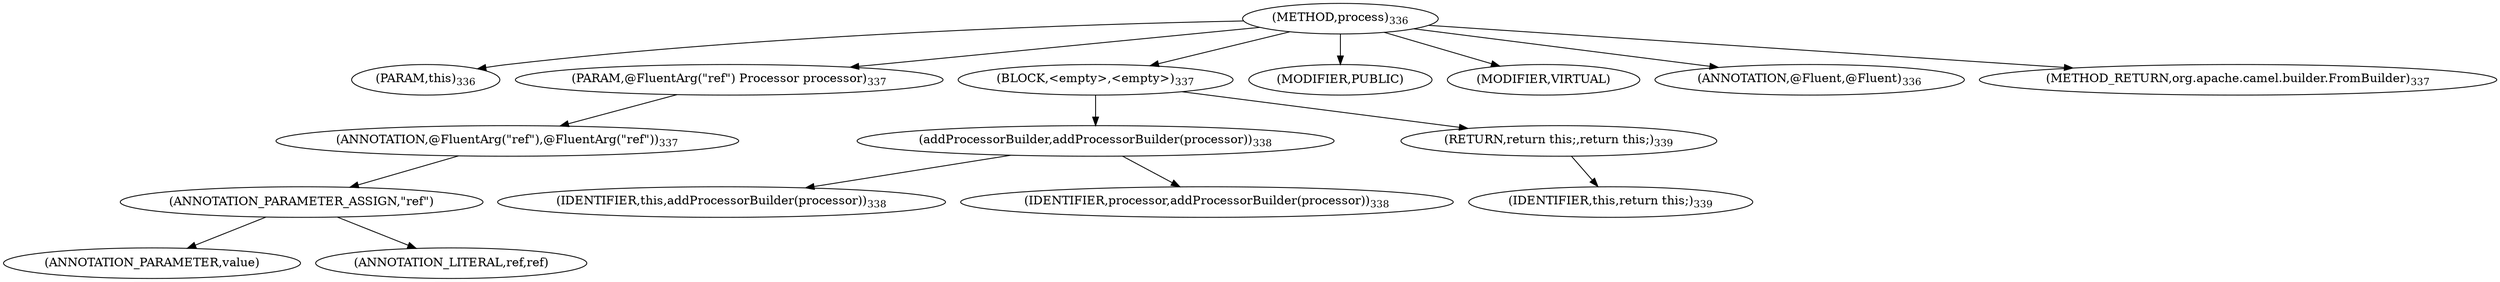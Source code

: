 digraph "process" {  
"734" [label = <(METHOD,process)<SUB>336</SUB>> ]
"102" [label = <(PARAM,this)<SUB>336</SUB>> ]
"735" [label = <(PARAM,@FluentArg(&quot;ref&quot;) Processor processor)<SUB>337</SUB>> ]
"736" [label = <(ANNOTATION,@FluentArg(&quot;ref&quot;),@FluentArg(&quot;ref&quot;))<SUB>337</SUB>> ]
"737" [label = <(ANNOTATION_PARAMETER_ASSIGN,&quot;ref&quot;)> ]
"738" [label = <(ANNOTATION_PARAMETER,value)> ]
"739" [label = <(ANNOTATION_LITERAL,ref,ref)> ]
"740" [label = <(BLOCK,&lt;empty&gt;,&lt;empty&gt;)<SUB>337</SUB>> ]
"741" [label = <(addProcessorBuilder,addProcessorBuilder(processor))<SUB>338</SUB>> ]
"101" [label = <(IDENTIFIER,this,addProcessorBuilder(processor))<SUB>338</SUB>> ]
"742" [label = <(IDENTIFIER,processor,addProcessorBuilder(processor))<SUB>338</SUB>> ]
"743" [label = <(RETURN,return this;,return this;)<SUB>339</SUB>> ]
"103" [label = <(IDENTIFIER,this,return this;)<SUB>339</SUB>> ]
"744" [label = <(MODIFIER,PUBLIC)> ]
"745" [label = <(MODIFIER,VIRTUAL)> ]
"746" [label = <(ANNOTATION,@Fluent,@Fluent)<SUB>336</SUB>> ]
"747" [label = <(METHOD_RETURN,org.apache.camel.builder.FromBuilder)<SUB>337</SUB>> ]
  "734" -> "102" 
  "734" -> "735" 
  "734" -> "740" 
  "734" -> "744" 
  "734" -> "745" 
  "734" -> "746" 
  "734" -> "747" 
  "735" -> "736" 
  "736" -> "737" 
  "737" -> "738" 
  "737" -> "739" 
  "740" -> "741" 
  "740" -> "743" 
  "741" -> "101" 
  "741" -> "742" 
  "743" -> "103" 
}
